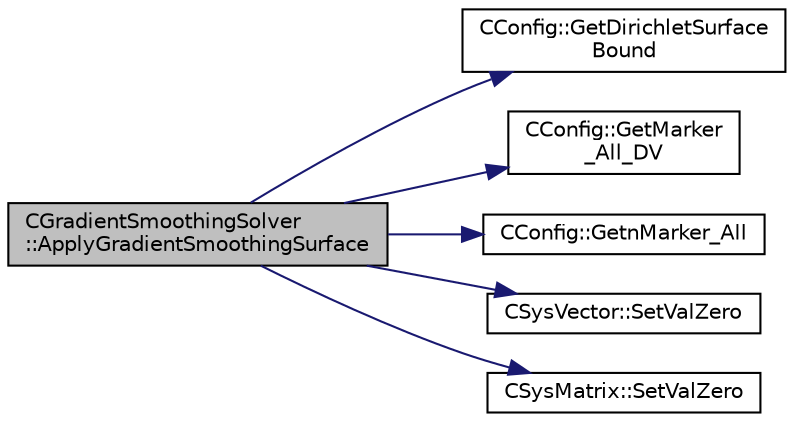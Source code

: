 digraph "CGradientSmoothingSolver::ApplyGradientSmoothingSurface"
{
 // LATEX_PDF_SIZE
  edge [fontname="Helvetica",fontsize="10",labelfontname="Helvetica",labelfontsize="10"];
  node [fontname="Helvetica",fontsize="10",shape=record];
  rankdir="LR";
  Node1 [label="CGradientSmoothingSolver\l::ApplyGradientSmoothingSurface",height=0.2,width=0.4,color="black", fillcolor="grey75", style="filled", fontcolor="black",tooltip="Main routine to apply the method only on the surface for mesh sensitivities Projects and smoothes onl..."];
  Node1 -> Node2 [color="midnightblue",fontsize="10",style="solid",fontname="Helvetica"];
  Node2 [label="CConfig::GetDirichletSurface\lBound",height=0.2,width=0.4,color="black", fillcolor="white", style="filled",URL="$classCConfig.html#a869d4a5117064195522df9ee72c9c995",tooltip="Check if we use zero Dirichlet boundarys on the bound of the surface."];
  Node1 -> Node3 [color="midnightblue",fontsize="10",style="solid",fontname="Helvetica"];
  Node3 [label="CConfig::GetMarker\l_All_DV",height=0.2,width=0.4,color="black", fillcolor="white", style="filled",URL="$classCConfig.html#aaae83227f09eb4581bd01093377240be",tooltip="Get the DV information for a marker val_marker."];
  Node1 -> Node4 [color="midnightblue",fontsize="10",style="solid",fontname="Helvetica"];
  Node4 [label="CConfig::GetnMarker_All",height=0.2,width=0.4,color="black", fillcolor="white", style="filled",URL="$classCConfig.html#a459dee039e618d21a5d78db61c221240",tooltip="Get the total number of boundary markers of the local process including send/receive domains."];
  Node1 -> Node5 [color="midnightblue",fontsize="10",style="solid",fontname="Helvetica"];
  Node5 [label="CSysVector::SetValZero",height=0.2,width=0.4,color="black", fillcolor="white", style="filled",URL="$classCSysVector.html#aa179ddab500faadee96bebecff9e201d",tooltip="Sets to zero all the entries of the vector."];
  Node1 -> Node6 [color="midnightblue",fontsize="10",style="solid",fontname="Helvetica"];
  Node6 [label="CSysMatrix::SetValZero",height=0.2,width=0.4,color="black", fillcolor="white", style="filled",URL="$classCSysMatrix.html#a8f974ad2e089dccfc99ea21a4ef5a819",tooltip="Sets to zero all the entries of the sparse matrix."];
}
